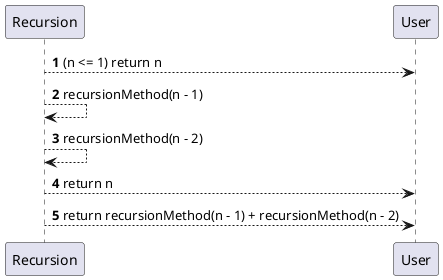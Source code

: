 @startuml

autonumber

Recursion --> User : (n <= 1) return n
Recursion --> Recursion : recursionMethod(n - 1)
Recursion --> Recursion : recursionMethod(n - 2)
Recursion --> User : return n
Recursion --> User : return recursionMethod(n - 1) + recursionMethod(n - 2)

@enduml